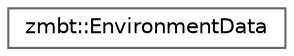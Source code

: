 digraph "Graphical Class Hierarchy"
{
 // LATEX_PDF_SIZE
  bgcolor="transparent";
  edge [fontname=Helvetica,fontsize=10,labelfontname=Helvetica,labelfontsize=10];
  node [fontname=Helvetica,fontsize=10,shape=box,height=0.2,width=0.4];
  rankdir="LR";
  Node0 [id="Node000000",label="zmbt::EnvironmentData",height=0.2,width=0.4,color="grey40", fillcolor="white", style="filled",URL="$structzmbt_1_1EnvironmentData.html",tooltip="Data container for the Environment."];
}
